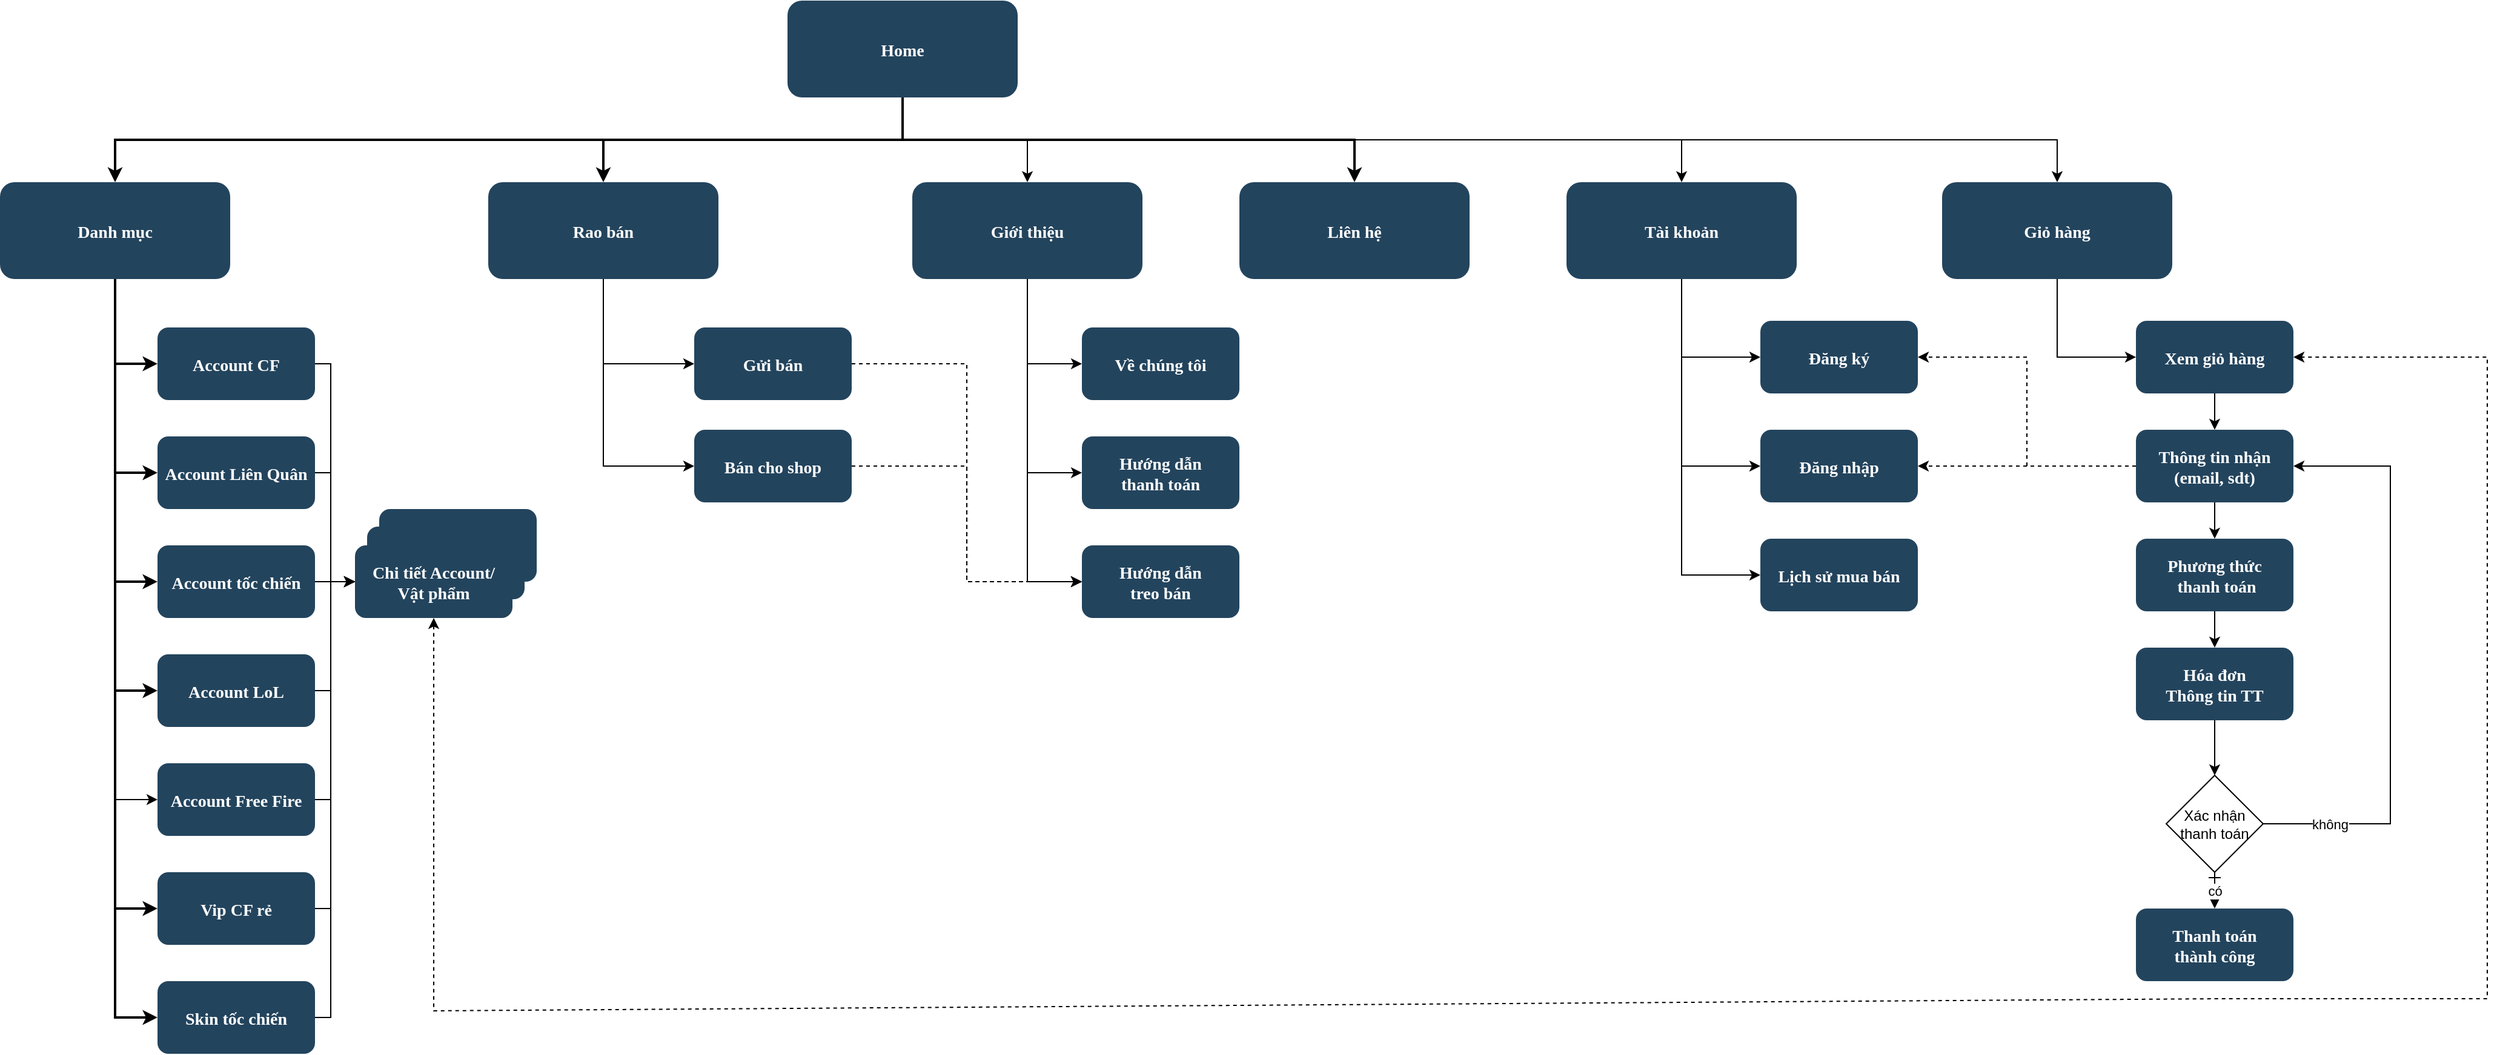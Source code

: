 <mxfile version="15.7.3" type="github">
  <diagram name="Page-1" id="2c0d36ab-eaac-3732-788b-9136903baeff">
    <mxGraphModel dx="2370" dy="1175" grid="1" gridSize="10" guides="1" tooltips="1" connect="1" arrows="1" fold="1" page="1" pageScale="1.5" pageWidth="1169" pageHeight="827" background="none" math="0" shadow="0">
      <root>
        <mxCell id="0" />
        <mxCell id="1" parent="0" />
        <mxCell id="h_92-QsrzLNE7TREopdE-125" style="edgeStyle=orthogonalEdgeStyle;rounded=0;orthogonalLoop=1;jettySize=auto;html=1;exitX=0.5;exitY=1;exitDx=0;exitDy=0;" parent="1" source="2" target="h_92-QsrzLNE7TREopdE-123" edge="1">
          <mxGeometry relative="1" as="geometry" />
        </mxCell>
        <mxCell id="h_92-QsrzLNE7TREopdE-157" style="edgeStyle=orthogonalEdgeStyle;rounded=0;orthogonalLoop=1;jettySize=auto;html=1;exitX=0.5;exitY=1;exitDx=0;exitDy=0;entryX=0.5;entryY=0;entryDx=0;entryDy=0;" parent="1" source="2" target="10" edge="1">
          <mxGeometry relative="1" as="geometry" />
        </mxCell>
        <mxCell id="h_92-QsrzLNE7TREopdE-173" style="edgeStyle=orthogonalEdgeStyle;rounded=0;orthogonalLoop=1;jettySize=auto;html=1;exitX=0.5;exitY=1;exitDx=0;exitDy=0;entryX=0.5;entryY=0;entryDx=0;entryDy=0;" parent="1" source="2" target="h_92-QsrzLNE7TREopdE-171" edge="1">
          <mxGeometry relative="1" as="geometry" />
        </mxCell>
        <mxCell id="2" value="Home" style="rounded=1;fillColor=#23445D;gradientColor=none;strokeColor=none;fontColor=#FFFFFF;fontStyle=1;fontFamily=Tahoma;fontSize=14" parent="1" vertex="1">
          <mxGeometry x="757" y="185.5" width="190" height="80" as="geometry" />
        </mxCell>
        <mxCell id="4" value="Liên hệ" style="rounded=1;fillColor=#23445D;gradientColor=none;strokeColor=none;fontColor=#FFFFFF;fontStyle=1;fontFamily=Tahoma;fontSize=14" parent="1" vertex="1">
          <mxGeometry x="1130.0" y="335.5" width="190" height="80" as="geometry" />
        </mxCell>
        <mxCell id="9" value="" style="edgeStyle=elbowEdgeStyle;elbow=vertical;strokeWidth=2;rounded=0" parent="1" source="2" target="4" edge="1">
          <mxGeometry x="337" y="215.5" width="100" height="100" as="geometry">
            <mxPoint x="337" y="315.5" as="sourcePoint" />
            <mxPoint x="437" y="215.5" as="targetPoint" />
          </mxGeometry>
        </mxCell>
        <mxCell id="YDfeRSrJj_JLpk9UCs8z-76" style="edgeStyle=orthogonalEdgeStyle;rounded=0;orthogonalLoop=1;jettySize=auto;html=1;exitX=0.5;exitY=1;exitDx=0;exitDy=0;entryX=0;entryY=0.5;entryDx=0;entryDy=0;" edge="1" parent="1" source="10" target="YDfeRSrJj_JLpk9UCs8z-69">
          <mxGeometry relative="1" as="geometry">
            <Array as="points">
              <mxPoint x="955" y="486" />
            </Array>
          </mxGeometry>
        </mxCell>
        <mxCell id="YDfeRSrJj_JLpk9UCs8z-77" style="edgeStyle=orthogonalEdgeStyle;rounded=0;orthogonalLoop=1;jettySize=auto;html=1;exitX=0.5;exitY=1;exitDx=0;exitDy=0;entryX=0;entryY=0.5;entryDx=0;entryDy=0;" edge="1" parent="1" source="10" target="YDfeRSrJj_JLpk9UCs8z-70">
          <mxGeometry relative="1" as="geometry" />
        </mxCell>
        <mxCell id="YDfeRSrJj_JLpk9UCs8z-78" style="edgeStyle=orthogonalEdgeStyle;rounded=0;orthogonalLoop=1;jettySize=auto;html=1;exitX=0.5;exitY=1;exitDx=0;exitDy=0;entryX=0;entryY=0.5;entryDx=0;entryDy=0;" edge="1" parent="1" source="10" target="YDfeRSrJj_JLpk9UCs8z-71">
          <mxGeometry relative="1" as="geometry" />
        </mxCell>
        <mxCell id="10" value="Giới thiệu" style="rounded=1;fillColor=#23445D;gradientColor=none;strokeColor=none;fontColor=#FFFFFF;fontStyle=1;fontFamily=Tahoma;fontSize=14" parent="1" vertex="1">
          <mxGeometry x="860" y="335.5" width="190" height="80" as="geometry" />
        </mxCell>
        <mxCell id="h_92-QsrzLNE7TREopdE-161" style="edgeStyle=orthogonalEdgeStyle;rounded=0;orthogonalLoop=1;jettySize=auto;html=1;exitX=0.5;exitY=1;exitDx=0;exitDy=0;entryX=0;entryY=0.5;entryDx=0;entryDy=0;" parent="1" source="12" target="h_92-QsrzLNE7TREopdE-158" edge="1">
          <mxGeometry relative="1" as="geometry" />
        </mxCell>
        <mxCell id="h_92-QsrzLNE7TREopdE-163" style="edgeStyle=orthogonalEdgeStyle;rounded=0;orthogonalLoop=1;jettySize=auto;html=1;exitX=0.5;exitY=1;exitDx=0;exitDy=0;entryX=0;entryY=0.5;entryDx=0;entryDy=0;" parent="1" source="12" target="h_92-QsrzLNE7TREopdE-159" edge="1">
          <mxGeometry relative="1" as="geometry" />
        </mxCell>
        <mxCell id="12" value="Rao bán" style="rounded=1;fillColor=#23445D;gradientColor=none;strokeColor=none;fontColor=#FFFFFF;fontStyle=1;fontFamily=Tahoma;fontSize=14" parent="1" vertex="1">
          <mxGeometry x="510.0" y="335.5" width="190" height="80" as="geometry" />
        </mxCell>
        <mxCell id="h_92-QsrzLNE7TREopdE-129" style="edgeStyle=orthogonalEdgeStyle;rounded=0;orthogonalLoop=1;jettySize=auto;html=1;exitX=0.5;exitY=1;exitDx=0;exitDy=0;entryX=0;entryY=0.5;entryDx=0;entryDy=0;" parent="1" source="13" target="h_92-QsrzLNE7TREopdE-127" edge="1">
          <mxGeometry relative="1" as="geometry" />
        </mxCell>
        <mxCell id="13" value="Danh mục" style="rounded=1;fillColor=#23445D;gradientColor=none;strokeColor=none;fontColor=#FFFFFF;fontStyle=1;fontFamily=Tahoma;fontSize=14" parent="1" vertex="1">
          <mxGeometry x="107" y="335.5" width="190" height="80" as="geometry" />
        </mxCell>
        <mxCell id="h_92-QsrzLNE7TREopdE-135" style="edgeStyle=orthogonalEdgeStyle;rounded=0;orthogonalLoop=1;jettySize=auto;html=1;exitX=1;exitY=0.5;exitDx=0;exitDy=0;entryX=0;entryY=0.5;entryDx=0;entryDy=0;" parent="1" source="16" target="h_92-QsrzLNE7TREopdE-133" edge="1">
          <mxGeometry relative="1" as="geometry">
            <Array as="points">
              <mxPoint x="380" y="486" />
              <mxPoint x="380" y="666" />
            </Array>
          </mxGeometry>
        </mxCell>
        <mxCell id="16" value="Account CF" style="rounded=1;fillColor=#23445D;gradientColor=none;strokeColor=none;fontColor=#FFFFFF;fontStyle=1;fontFamily=Tahoma;fontSize=14" parent="1" vertex="1">
          <mxGeometry x="237" y="455.5" width="130" height="60" as="geometry" />
        </mxCell>
        <mxCell id="h_92-QsrzLNE7TREopdE-137" style="edgeStyle=orthogonalEdgeStyle;rounded=0;orthogonalLoop=1;jettySize=auto;html=1;exitX=1;exitY=0.5;exitDx=0;exitDy=0;entryX=0;entryY=0.5;entryDx=0;entryDy=0;" parent="1" source="17" target="h_92-QsrzLNE7TREopdE-133" edge="1">
          <mxGeometry relative="1" as="geometry">
            <Array as="points">
              <mxPoint x="380" y="576" />
              <mxPoint x="380" y="666" />
            </Array>
          </mxGeometry>
        </mxCell>
        <mxCell id="17" value="Account Liên Quân" style="rounded=1;fillColor=#23445D;gradientColor=none;strokeColor=none;fontColor=#FFFFFF;fontStyle=1;fontFamily=Tahoma;fontSize=14" parent="1" vertex="1">
          <mxGeometry x="237" y="545.5" width="130" height="60" as="geometry" />
        </mxCell>
        <mxCell id="h_92-QsrzLNE7TREopdE-139" style="edgeStyle=orthogonalEdgeStyle;rounded=0;orthogonalLoop=1;jettySize=auto;html=1;exitX=1;exitY=0.5;exitDx=0;exitDy=0;entryX=0;entryY=0.5;entryDx=0;entryDy=0;" parent="1" source="18" target="h_92-QsrzLNE7TREopdE-133" edge="1">
          <mxGeometry relative="1" as="geometry" />
        </mxCell>
        <mxCell id="18" value="Account tốc chiến" style="rounded=1;fillColor=#23445D;gradientColor=none;strokeColor=none;fontColor=#FFFFFF;fontStyle=1;fontFamily=Tahoma;fontSize=14" parent="1" vertex="1">
          <mxGeometry x="237" y="635.5" width="130" height="60" as="geometry" />
        </mxCell>
        <mxCell id="h_92-QsrzLNE7TREopdE-146" style="edgeStyle=orthogonalEdgeStyle;rounded=0;orthogonalLoop=1;jettySize=auto;html=1;exitX=1;exitY=0.5;exitDx=0;exitDy=0;entryX=0;entryY=0.5;entryDx=0;entryDy=0;" parent="1" source="19" target="h_92-QsrzLNE7TREopdE-133" edge="1">
          <mxGeometry relative="1" as="geometry">
            <Array as="points">
              <mxPoint x="380" y="756" />
              <mxPoint x="380" y="666" />
            </Array>
          </mxGeometry>
        </mxCell>
        <mxCell id="19" value="Account LoL" style="rounded=1;fillColor=#23445D;gradientColor=none;strokeColor=none;fontColor=#FFFFFF;fontStyle=1;fontFamily=Tahoma;fontSize=14" parent="1" vertex="1">
          <mxGeometry x="237" y="725.5" width="130" height="60" as="geometry" />
        </mxCell>
        <mxCell id="h_92-QsrzLNE7TREopdE-150" style="edgeStyle=orthogonalEdgeStyle;rounded=0;orthogonalLoop=1;jettySize=auto;html=1;exitX=1;exitY=0.5;exitDx=0;exitDy=0;entryX=0;entryY=0.5;entryDx=0;entryDy=0;" parent="1" source="20" target="h_92-QsrzLNE7TREopdE-133" edge="1">
          <mxGeometry relative="1" as="geometry">
            <Array as="points">
              <mxPoint x="380" y="936" />
              <mxPoint x="380" y="666" />
            </Array>
          </mxGeometry>
        </mxCell>
        <mxCell id="20" value="Vip CF rẻ" style="rounded=1;fillColor=#23445D;gradientColor=none;strokeColor=none;fontColor=#FFFFFF;fontStyle=1;fontFamily=Tahoma;fontSize=14" parent="1" vertex="1">
          <mxGeometry x="237" y="905.5" width="130" height="60" as="geometry" />
        </mxCell>
        <mxCell id="h_92-QsrzLNE7TREopdE-152" style="edgeStyle=orthogonalEdgeStyle;rounded=0;orthogonalLoop=1;jettySize=auto;html=1;exitX=1;exitY=0.5;exitDx=0;exitDy=0;entryX=0;entryY=0.5;entryDx=0;entryDy=0;" parent="1" source="23" target="h_92-QsrzLNE7TREopdE-133" edge="1">
          <mxGeometry relative="1" as="geometry">
            <Array as="points">
              <mxPoint x="380" y="1026" />
              <mxPoint x="380" y="666" />
            </Array>
          </mxGeometry>
        </mxCell>
        <mxCell id="23" value="Skin tốc chiến" style="rounded=1;fillColor=#23445D;gradientColor=none;strokeColor=none;fontColor=#FFFFFF;fontStyle=1;fontFamily=Tahoma;fontSize=14" parent="1" vertex="1">
          <mxGeometry x="237" y="995.5" width="130" height="60" as="geometry" />
        </mxCell>
        <mxCell id="59" value="" style="edgeStyle=elbowEdgeStyle;elbow=vertical;strokeWidth=2;rounded=0" parent="1" source="2" target="12" edge="1">
          <mxGeometry x="347" y="225.5" width="100" height="100" as="geometry">
            <mxPoint x="862.0" y="275.5" as="sourcePoint" />
            <mxPoint x="1467.0" y="345.5" as="targetPoint" />
          </mxGeometry>
        </mxCell>
        <mxCell id="61" value="" style="edgeStyle=elbowEdgeStyle;elbow=vertical;strokeWidth=2;rounded=0" parent="1" source="2" target="13" edge="1">
          <mxGeometry x="-23" y="135.5" width="100" height="100" as="geometry">
            <mxPoint x="-23" y="235.5" as="sourcePoint" />
            <mxPoint x="77" y="135.5" as="targetPoint" />
          </mxGeometry>
        </mxCell>
        <mxCell id="64" value="" style="edgeStyle=elbowEdgeStyle;elbow=horizontal;strokeWidth=2;rounded=0" parent="1" source="13" target="16" edge="1">
          <mxGeometry x="-23" y="135.5" width="100" height="100" as="geometry">
            <mxPoint x="-23" y="235.5" as="sourcePoint" />
            <mxPoint x="77" y="135.5" as="targetPoint" />
            <Array as="points">
              <mxPoint x="202" y="435.5" />
            </Array>
          </mxGeometry>
        </mxCell>
        <mxCell id="65" value="" style="edgeStyle=elbowEdgeStyle;elbow=horizontal;strokeWidth=2;rounded=0" parent="1" source="13" target="17" edge="1">
          <mxGeometry x="-23" y="135.5" width="100" height="100" as="geometry">
            <mxPoint x="-23" y="235.5" as="sourcePoint" />
            <mxPoint x="77" y="135.5" as="targetPoint" />
            <Array as="points">
              <mxPoint x="202" y="475.5" />
            </Array>
          </mxGeometry>
        </mxCell>
        <mxCell id="66" value="" style="edgeStyle=elbowEdgeStyle;elbow=horizontal;strokeWidth=2;rounded=0" parent="1" source="13" target="18" edge="1">
          <mxGeometry x="-23" y="135.5" width="100" height="100" as="geometry">
            <mxPoint x="-23" y="235.5" as="sourcePoint" />
            <mxPoint x="77" y="135.5" as="targetPoint" />
            <Array as="points">
              <mxPoint x="202" y="525.5" />
            </Array>
          </mxGeometry>
        </mxCell>
        <mxCell id="67" value="" style="edgeStyle=elbowEdgeStyle;elbow=horizontal;strokeWidth=2;rounded=0" parent="1" source="13" target="19" edge="1">
          <mxGeometry x="-23" y="135.5" width="100" height="100" as="geometry">
            <mxPoint x="-23" y="235.5" as="sourcePoint" />
            <mxPoint x="77" y="135.5" as="targetPoint" />
            <Array as="points">
              <mxPoint x="202" y="575.5" />
            </Array>
          </mxGeometry>
        </mxCell>
        <mxCell id="68" value="" style="edgeStyle=elbowEdgeStyle;elbow=horizontal;strokeWidth=2;rounded=0" parent="1" source="13" target="20" edge="1">
          <mxGeometry x="-23" y="135.5" width="100" height="100" as="geometry">
            <mxPoint x="-23" y="235.5" as="sourcePoint" />
            <mxPoint x="77" y="135.5" as="targetPoint" />
            <Array as="points">
              <mxPoint x="202" y="615.5" />
            </Array>
          </mxGeometry>
        </mxCell>
        <mxCell id="69" value="" style="edgeStyle=elbowEdgeStyle;elbow=horizontal;strokeWidth=2;rounded=0" parent="1" source="13" target="23" edge="1">
          <mxGeometry x="-23" y="135.5" width="100" height="100" as="geometry">
            <mxPoint x="-23" y="235.5" as="sourcePoint" />
            <mxPoint x="77" y="135.5" as="targetPoint" />
            <Array as="points">
              <mxPoint x="202" y="665.5" />
            </Array>
          </mxGeometry>
        </mxCell>
        <mxCell id="h_92-QsrzLNE7TREopdE-168" style="edgeStyle=orthogonalEdgeStyle;rounded=0;orthogonalLoop=1;jettySize=auto;html=1;exitX=0.5;exitY=1;exitDx=0;exitDy=0;entryX=0;entryY=0.5;entryDx=0;entryDy=0;" parent="1" source="h_92-QsrzLNE7TREopdE-123" target="h_92-QsrzLNE7TREopdE-164" edge="1">
          <mxGeometry relative="1" as="geometry" />
        </mxCell>
        <mxCell id="h_92-QsrzLNE7TREopdE-169" style="edgeStyle=orthogonalEdgeStyle;rounded=0;orthogonalLoop=1;jettySize=auto;html=1;exitX=0.5;exitY=1;exitDx=0;exitDy=0;entryX=0;entryY=0.5;entryDx=0;entryDy=0;" parent="1" source="h_92-QsrzLNE7TREopdE-123" target="h_92-QsrzLNE7TREopdE-165" edge="1">
          <mxGeometry relative="1" as="geometry" />
        </mxCell>
        <mxCell id="h_92-QsrzLNE7TREopdE-170" style="edgeStyle=orthogonalEdgeStyle;rounded=0;orthogonalLoop=1;jettySize=auto;html=1;exitX=0.5;exitY=1;exitDx=0;exitDy=0;entryX=0;entryY=0.5;entryDx=0;entryDy=0;" parent="1" source="h_92-QsrzLNE7TREopdE-123" target="h_92-QsrzLNE7TREopdE-166" edge="1">
          <mxGeometry relative="1" as="geometry" />
        </mxCell>
        <mxCell id="h_92-QsrzLNE7TREopdE-123" value="Tài khoản" style="rounded=1;fillColor=#23445D;gradientColor=none;strokeColor=none;fontColor=#FFFFFF;fontStyle=1;fontFamily=Tahoma;fontSize=14" parent="1" vertex="1">
          <mxGeometry x="1400.0" y="335.5" width="190" height="80" as="geometry" />
        </mxCell>
        <mxCell id="h_92-QsrzLNE7TREopdE-148" style="edgeStyle=orthogonalEdgeStyle;rounded=0;orthogonalLoop=1;jettySize=auto;html=1;exitX=1;exitY=0.5;exitDx=0;exitDy=0;entryX=0;entryY=0.5;entryDx=0;entryDy=0;" parent="1" source="h_92-QsrzLNE7TREopdE-127" target="h_92-QsrzLNE7TREopdE-133" edge="1">
          <mxGeometry relative="1" as="geometry">
            <Array as="points">
              <mxPoint x="380" y="846" />
              <mxPoint x="380" y="666" />
            </Array>
          </mxGeometry>
        </mxCell>
        <mxCell id="h_92-QsrzLNE7TREopdE-127" value="Account Free Fire" style="rounded=1;fillColor=#23445D;gradientColor=none;strokeColor=none;fontColor=#FFFFFF;fontStyle=1;fontFamily=Tahoma;fontSize=14" parent="1" vertex="1">
          <mxGeometry x="237" y="815.5" width="130" height="60" as="geometry" />
        </mxCell>
        <mxCell id="h_92-QsrzLNE7TREopdE-131" value="" style="rounded=1;fillColor=#23445D;gradientColor=none;strokeColor=none;fontColor=#FFFFFF;fontStyle=1;fontFamily=Tahoma;fontSize=14" parent="1" vertex="1">
          <mxGeometry x="420" y="605.5" width="130" height="60" as="geometry" />
        </mxCell>
        <mxCell id="h_92-QsrzLNE7TREopdE-132" value="" style="rounded=1;fillColor=#23445D;gradientColor=none;strokeColor=none;fontColor=#FFFFFF;fontStyle=1;fontFamily=Tahoma;fontSize=14" parent="1" vertex="1">
          <mxGeometry x="410" y="620" width="130" height="60" as="geometry" />
        </mxCell>
        <mxCell id="h_92-QsrzLNE7TREopdE-133" value="Chi tiết Account/&#xa;Vật phẩm" style="rounded=1;fillColor=#23445D;gradientColor=none;strokeColor=none;fontColor=#FFFFFF;fontStyle=1;fontFamily=Tahoma;fontSize=14" parent="1" vertex="1">
          <mxGeometry x="400" y="635.5" width="130" height="60" as="geometry" />
        </mxCell>
        <mxCell id="YDfeRSrJj_JLpk9UCs8z-74" style="edgeStyle=orthogonalEdgeStyle;rounded=0;orthogonalLoop=1;jettySize=auto;html=1;exitX=1;exitY=0.5;exitDx=0;exitDy=0;entryX=0;entryY=0.5;entryDx=0;entryDy=0;dashed=1;" edge="1" parent="1" source="h_92-QsrzLNE7TREopdE-158" target="YDfeRSrJj_JLpk9UCs8z-71">
          <mxGeometry relative="1" as="geometry" />
        </mxCell>
        <mxCell id="h_92-QsrzLNE7TREopdE-158" value="Gửi bán" style="rounded=1;fillColor=#23445D;gradientColor=none;strokeColor=none;fontColor=#FFFFFF;fontStyle=1;fontFamily=Tahoma;fontSize=14" parent="1" vertex="1">
          <mxGeometry x="680" y="455.5" width="130" height="60" as="geometry" />
        </mxCell>
        <mxCell id="YDfeRSrJj_JLpk9UCs8z-75" style="edgeStyle=orthogonalEdgeStyle;rounded=0;orthogonalLoop=1;jettySize=auto;html=1;exitX=1;exitY=0.5;exitDx=0;exitDy=0;entryX=0;entryY=0.5;entryDx=0;entryDy=0;dashed=1;" edge="1" parent="1" source="h_92-QsrzLNE7TREopdE-159" target="YDfeRSrJj_JLpk9UCs8z-71">
          <mxGeometry relative="1" as="geometry" />
        </mxCell>
        <mxCell id="h_92-QsrzLNE7TREopdE-159" value="Bán cho shop" style="rounded=1;fillColor=#23445D;gradientColor=none;strokeColor=none;fontColor=#FFFFFF;fontStyle=1;fontFamily=Tahoma;fontSize=14" parent="1" vertex="1">
          <mxGeometry x="680" y="540" width="130" height="60" as="geometry" />
        </mxCell>
        <mxCell id="h_92-QsrzLNE7TREopdE-164" value="Đăng ký" style="rounded=1;fillColor=#23445D;gradientColor=none;strokeColor=none;fontColor=#FFFFFF;fontStyle=1;fontFamily=Tahoma;fontSize=14" parent="1" vertex="1">
          <mxGeometry x="1560" y="450" width="130" height="60" as="geometry" />
        </mxCell>
        <mxCell id="h_92-QsrzLNE7TREopdE-165" value="Đăng nhập" style="rounded=1;fillColor=#23445D;gradientColor=none;strokeColor=none;fontColor=#FFFFFF;fontStyle=1;fontFamily=Tahoma;fontSize=14" parent="1" vertex="1">
          <mxGeometry x="1560" y="540" width="130" height="60" as="geometry" />
        </mxCell>
        <mxCell id="h_92-QsrzLNE7TREopdE-166" value="Lịch sử mua bán" style="rounded=1;fillColor=#23445D;gradientColor=none;strokeColor=none;fontColor=#FFFFFF;fontStyle=1;fontFamily=Tahoma;fontSize=14" parent="1" vertex="1">
          <mxGeometry x="1560" y="630" width="130" height="60" as="geometry" />
        </mxCell>
        <mxCell id="h_92-QsrzLNE7TREopdE-186" style="edgeStyle=orthogonalEdgeStyle;rounded=0;orthogonalLoop=1;jettySize=auto;html=1;exitX=0.5;exitY=1;exitDx=0;exitDy=0;entryX=0;entryY=0.5;entryDx=0;entryDy=0;" parent="1" source="h_92-QsrzLNE7TREopdE-171" target="h_92-QsrzLNE7TREopdE-174" edge="1">
          <mxGeometry relative="1" as="geometry" />
        </mxCell>
        <mxCell id="h_92-QsrzLNE7TREopdE-171" value="Giỏ hàng" style="rounded=1;fillColor=#23445D;gradientColor=none;strokeColor=none;fontColor=#FFFFFF;fontStyle=1;fontFamily=Tahoma;fontSize=14" parent="1" vertex="1">
          <mxGeometry x="1710.0" y="335.5" width="190" height="80" as="geometry" />
        </mxCell>
        <mxCell id="h_92-QsrzLNE7TREopdE-194" style="edgeStyle=orthogonalEdgeStyle;rounded=0;orthogonalLoop=1;jettySize=auto;html=1;exitX=0.5;exitY=1;exitDx=0;exitDy=0;entryX=0.5;entryY=0;entryDx=0;entryDy=0;" parent="1" source="h_92-QsrzLNE7TREopdE-174" target="h_92-QsrzLNE7TREopdE-187" edge="1">
          <mxGeometry relative="1" as="geometry" />
        </mxCell>
        <mxCell id="h_92-QsrzLNE7TREopdE-174" value="Xem giỏ hàng" style="rounded=1;fillColor=#23445D;gradientColor=none;strokeColor=none;fontColor=#FFFFFF;fontStyle=1;fontFamily=Tahoma;fontSize=14" parent="1" vertex="1">
          <mxGeometry x="1870" y="450" width="130" height="60" as="geometry" />
        </mxCell>
        <mxCell id="h_92-QsrzLNE7TREopdE-184" value="" style="endArrow=classic;startArrow=classic;html=1;rounded=0;dashed=1;exitX=0.5;exitY=1;exitDx=0;exitDy=0;entryX=1;entryY=0.5;entryDx=0;entryDy=0;" parent="1" source="h_92-QsrzLNE7TREopdE-133" target="h_92-QsrzLNE7TREopdE-174" edge="1">
          <mxGeometry width="50" height="50" relative="1" as="geometry">
            <mxPoint x="990" y="760" as="sourcePoint" />
            <mxPoint x="1040" y="710" as="targetPoint" />
            <Array as="points">
              <mxPoint x="465" y="1020" />
              <mxPoint x="1940" y="1010" />
              <mxPoint x="2160" y="1010" />
              <mxPoint x="2160" y="480" />
            </Array>
          </mxGeometry>
        </mxCell>
        <mxCell id="h_92-QsrzLNE7TREopdE-191" style="edgeStyle=orthogonalEdgeStyle;rounded=0;orthogonalLoop=1;jettySize=auto;html=1;exitX=0;exitY=0.5;exitDx=0;exitDy=0;entryX=1;entryY=0.5;entryDx=0;entryDy=0;dashed=1;" parent="1" source="h_92-QsrzLNE7TREopdE-187" target="h_92-QsrzLNE7TREopdE-164" edge="1">
          <mxGeometry relative="1" as="geometry" />
        </mxCell>
        <mxCell id="h_92-QsrzLNE7TREopdE-192" style="edgeStyle=orthogonalEdgeStyle;rounded=0;orthogonalLoop=1;jettySize=auto;html=1;exitX=0;exitY=0.5;exitDx=0;exitDy=0;entryX=1;entryY=0.5;entryDx=0;entryDy=0;dashed=1;" parent="1" source="h_92-QsrzLNE7TREopdE-187" target="h_92-QsrzLNE7TREopdE-165" edge="1">
          <mxGeometry relative="1" as="geometry" />
        </mxCell>
        <mxCell id="h_92-QsrzLNE7TREopdE-197" style="edgeStyle=orthogonalEdgeStyle;rounded=0;orthogonalLoop=1;jettySize=auto;html=1;exitX=0.5;exitY=1;exitDx=0;exitDy=0;startArrow=none;" parent="1" source="h_92-QsrzLNE7TREopdE-208" target="h_92-QsrzLNE7TREopdE-195" edge="1">
          <mxGeometry relative="1" as="geometry" />
        </mxCell>
        <mxCell id="h_92-QsrzLNE7TREopdE-214" style="edgeStyle=orthogonalEdgeStyle;rounded=0;orthogonalLoop=1;jettySize=auto;html=1;exitX=0.5;exitY=1;exitDx=0;exitDy=0;entryX=0.5;entryY=0;entryDx=0;entryDy=0;" parent="1" source="h_92-QsrzLNE7TREopdE-187" target="h_92-QsrzLNE7TREopdE-208" edge="1">
          <mxGeometry relative="1" as="geometry" />
        </mxCell>
        <mxCell id="h_92-QsrzLNE7TREopdE-187" value="Thông tin nhận&#xa;(email, sdt)" style="rounded=1;fillColor=#23445D;gradientColor=none;strokeColor=none;fontColor=#FFFFFF;fontStyle=1;fontFamily=Tahoma;fontSize=14" parent="1" vertex="1">
          <mxGeometry x="1870" y="540" width="130" height="60" as="geometry" />
        </mxCell>
        <mxCell id="h_92-QsrzLNE7TREopdE-202" style="edgeStyle=orthogonalEdgeStyle;rounded=0;orthogonalLoop=1;jettySize=auto;html=1;exitX=0.5;exitY=1;exitDx=0;exitDy=0;entryX=0.5;entryY=0;entryDx=0;entryDy=0;" parent="1" source="h_92-QsrzLNE7TREopdE-195" target="h_92-QsrzLNE7TREopdE-201" edge="1">
          <mxGeometry relative="1" as="geometry" />
        </mxCell>
        <mxCell id="h_92-QsrzLNE7TREopdE-198" value="Thanh toán&#xa;thành công" style="rounded=1;fillColor=#23445D;gradientColor=none;strokeColor=none;fontColor=#FFFFFF;fontStyle=1;fontFamily=Tahoma;fontSize=14" parent="1" vertex="1">
          <mxGeometry x="1870" y="935.5" width="130" height="60" as="geometry" />
        </mxCell>
        <mxCell id="h_92-QsrzLNE7TREopdE-204" value="có" style="edgeStyle=orthogonalEdgeStyle;rounded=0;orthogonalLoop=1;jettySize=auto;html=1;exitX=0.5;exitY=1;exitDx=0;exitDy=0;entryX=0.5;entryY=0;entryDx=0;entryDy=0;" parent="1" source="h_92-QsrzLNE7TREopdE-201" target="h_92-QsrzLNE7TREopdE-198" edge="1">
          <mxGeometry relative="1" as="geometry" />
        </mxCell>
        <mxCell id="h_92-QsrzLNE7TREopdE-205" style="edgeStyle=orthogonalEdgeStyle;rounded=0;orthogonalLoop=1;jettySize=auto;html=1;exitX=1;exitY=0.5;exitDx=0;exitDy=0;entryX=1;entryY=0.5;entryDx=0;entryDy=0;" parent="1" source="h_92-QsrzLNE7TREopdE-201" target="h_92-QsrzLNE7TREopdE-187" edge="1">
          <mxGeometry relative="1" as="geometry">
            <Array as="points">
              <mxPoint x="2080" y="866" />
              <mxPoint x="2080" y="570" />
            </Array>
          </mxGeometry>
        </mxCell>
        <mxCell id="h_92-QsrzLNE7TREopdE-207" value="không" style="edgeLabel;html=1;align=center;verticalAlign=middle;resizable=0;points=[];" parent="h_92-QsrzLNE7TREopdE-205" vertex="1" connectable="0">
          <mxGeometry x="-0.642" y="2" relative="1" as="geometry">
            <mxPoint x="-31" y="2" as="offset" />
          </mxGeometry>
        </mxCell>
        <mxCell id="h_92-QsrzLNE7TREopdE-201" value="Xác nhận&lt;br&gt;thanh toán" style="rhombus;whiteSpace=wrap;html=1;" parent="1" vertex="1">
          <mxGeometry x="1895" y="825.5" width="80" height="80" as="geometry" />
        </mxCell>
        <mxCell id="h_92-QsrzLNE7TREopdE-208" value="Phương thức&#xa; thanh toán" style="rounded=1;fillColor=#23445D;gradientColor=none;strokeColor=none;fontColor=#FFFFFF;fontStyle=1;fontFamily=Tahoma;fontSize=14" parent="1" vertex="1">
          <mxGeometry x="1870" y="630" width="130" height="60" as="geometry" />
        </mxCell>
        <mxCell id="h_92-QsrzLNE7TREopdE-195" value="Hóa đơn&#xa;Thông tin TT" style="rounded=1;fillColor=#23445D;gradientColor=none;strokeColor=none;fontColor=#FFFFFF;fontStyle=1;fontFamily=Tahoma;fontSize=14" parent="1" vertex="1">
          <mxGeometry x="1870" y="720" width="130" height="60" as="geometry" />
        </mxCell>
        <mxCell id="h_92-QsrzLNE7TREopdE-215" value="" style="endArrow=none;html=1;rounded=0;" parent="1" edge="1">
          <mxGeometry width="50" height="50" relative="1" as="geometry">
            <mxPoint x="1930" y="910" as="sourcePoint" />
            <mxPoint x="1940" y="910" as="targetPoint" />
          </mxGeometry>
        </mxCell>
        <mxCell id="YDfeRSrJj_JLpk9UCs8z-69" value="Về chúng tôi" style="rounded=1;fillColor=#23445D;gradientColor=none;strokeColor=none;fontColor=#FFFFFF;fontStyle=1;fontFamily=Tahoma;fontSize=14" vertex="1" parent="1">
          <mxGeometry x="1000" y="455.5" width="130" height="60" as="geometry" />
        </mxCell>
        <mxCell id="YDfeRSrJj_JLpk9UCs8z-70" value="Hướng dẫn&#xa;thanh toán" style="rounded=1;fillColor=#23445D;gradientColor=none;strokeColor=none;fontColor=#FFFFFF;fontStyle=1;fontFamily=Tahoma;fontSize=14" vertex="1" parent="1">
          <mxGeometry x="1000" y="545.5" width="130" height="60" as="geometry" />
        </mxCell>
        <mxCell id="YDfeRSrJj_JLpk9UCs8z-71" value="Hướng dẫn&#xa;treo bán" style="rounded=1;fillColor=#23445D;gradientColor=none;strokeColor=none;fontColor=#FFFFFF;fontStyle=1;fontFamily=Tahoma;fontSize=14" vertex="1" parent="1">
          <mxGeometry x="1000" y="635.5" width="130" height="60" as="geometry" />
        </mxCell>
      </root>
    </mxGraphModel>
  </diagram>
</mxfile>
